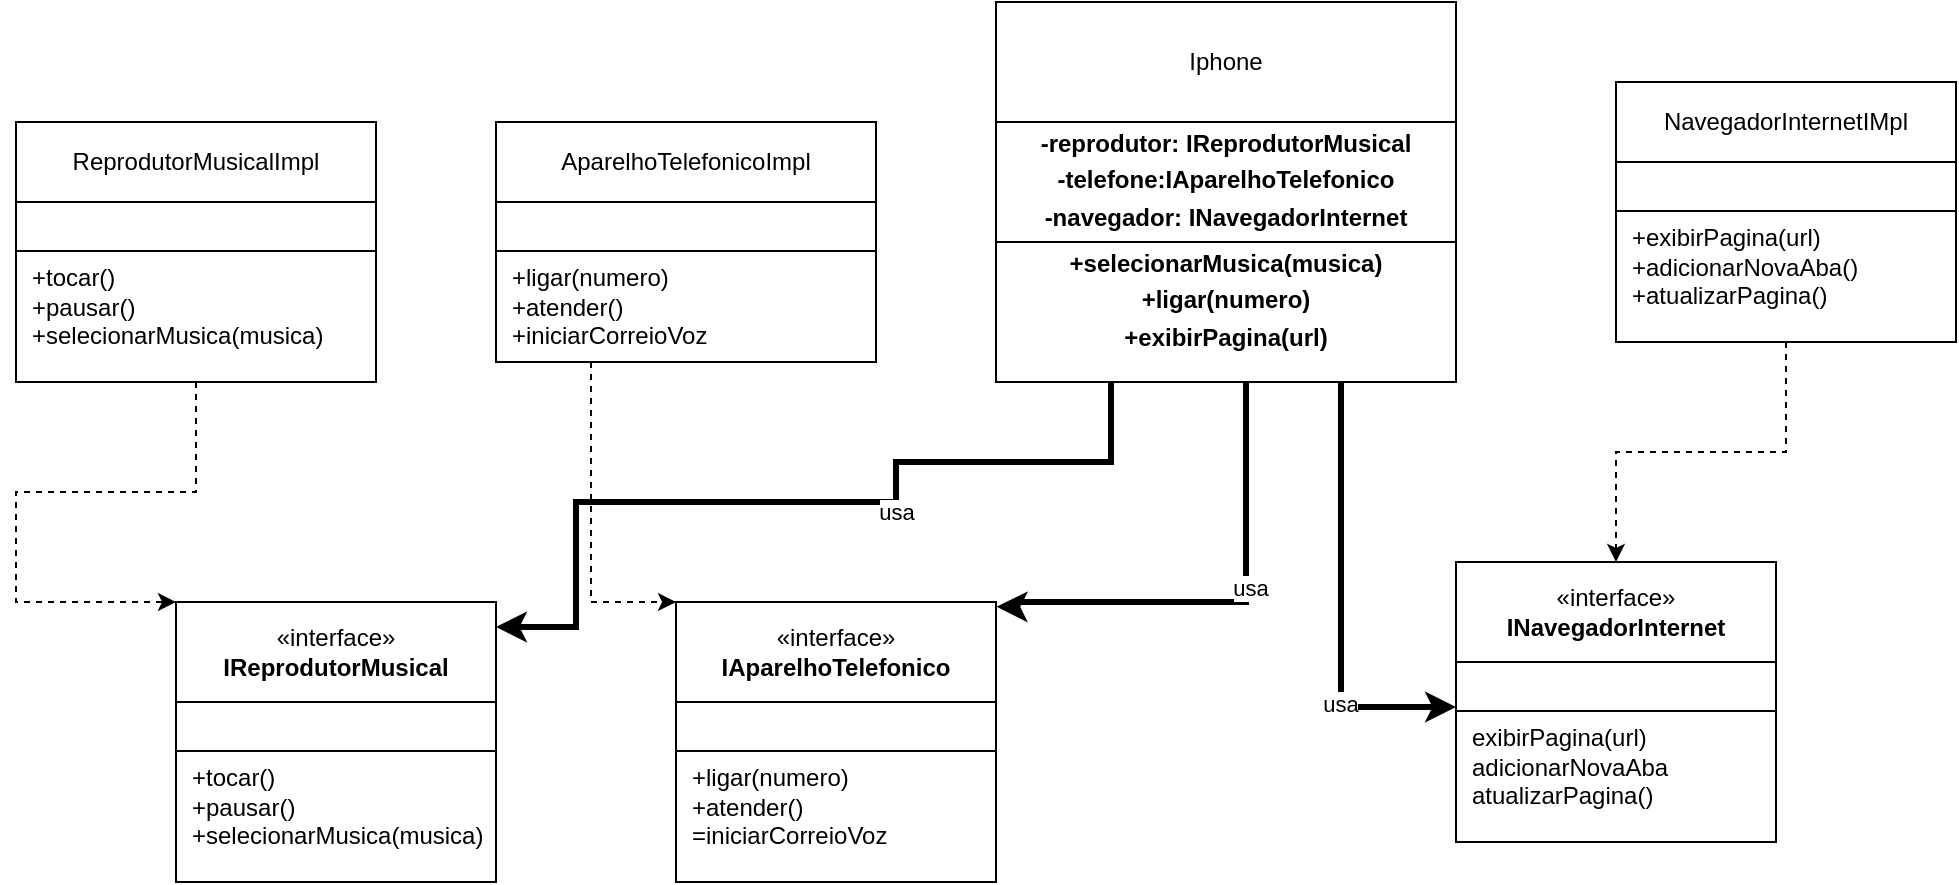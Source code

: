 <mxfile version="26.1.1">
  <diagram name="Página-1" id="nySIsJgFNYcrs0NSx1gd">
    <mxGraphModel dx="1880" dy="2998" grid="1" gridSize="10" guides="1" tooltips="1" connect="1" arrows="1" fold="1" page="1" pageScale="1" pageWidth="827" pageHeight="1169" math="0" shadow="0">
      <root>
        <mxCell id="0" />
        <mxCell id="1" parent="0" />
        <mxCell id="S7S1zx98gVq3suyJHp8u-1" value="ReprodutorMusicalImpl" style="html=1;whiteSpace=wrap;" vertex="1" parent="1">
          <mxGeometry x="-160" y="-80" width="180" height="40" as="geometry" />
        </mxCell>
        <mxCell id="S7S1zx98gVq3suyJHp8u-3" value="AparelhoTelefonicoImpl" style="html=1;whiteSpace=wrap;" vertex="1" parent="1">
          <mxGeometry x="80" y="-80" width="190" height="40" as="geometry" />
        </mxCell>
        <mxCell id="S7S1zx98gVq3suyJHp8u-4" value="NavegadorInternetIMpl" style="html=1;whiteSpace=wrap;" vertex="1" parent="1">
          <mxGeometry x="640" y="-100" width="170" height="40" as="geometry" />
        </mxCell>
        <mxCell id="S7S1zx98gVq3suyJHp8u-5" value="Iphone" style="html=1;whiteSpace=wrap;" vertex="1" parent="1">
          <mxGeometry x="330" y="-140" width="230" height="60" as="geometry" />
        </mxCell>
        <mxCell id="S7S1zx98gVq3suyJHp8u-37" style="edgeStyle=orthogonalEdgeStyle;rounded=0;orthogonalLoop=1;jettySize=auto;html=1;exitX=0.25;exitY=1;exitDx=0;exitDy=0;entryX=0;entryY=0;entryDx=0;entryDy=0;dashed=1;" edge="1" parent="1" source="S7S1zx98gVq3suyJHp8u-10" target="S7S1zx98gVq3suyJHp8u-28">
          <mxGeometry relative="1" as="geometry">
            <Array as="points">
              <mxPoint x="128" y="160" />
            </Array>
          </mxGeometry>
        </mxCell>
        <mxCell id="S7S1zx98gVq3suyJHp8u-10" value="&lt;p style=&quot;margin:0px;margin-top:4px;text-align:center;text-decoration:underline;&quot;&gt;&lt;br&gt;&lt;/p&gt;&lt;hr size=&quot;1&quot; style=&quot;border-style:solid;&quot;&gt;&lt;p style=&quot;margin:0px;margin-left:8px;&quot;&gt;+ligar(numero)&lt;br&gt;+atender()&lt;br&gt;+iniciarCorreioVoz&lt;/p&gt;" style="verticalAlign=top;align=left;overflow=fill;html=1;whiteSpace=wrap;" vertex="1" parent="1">
          <mxGeometry x="80" y="-40" width="190" height="80" as="geometry" />
        </mxCell>
        <mxCell id="S7S1zx98gVq3suyJHp8u-36" style="edgeStyle=orthogonalEdgeStyle;rounded=0;orthogonalLoop=1;jettySize=auto;html=1;exitX=0.5;exitY=1;exitDx=0;exitDy=0;entryX=0;entryY=0;entryDx=0;entryDy=0;elbow=vertical;dashed=1;" edge="1" parent="1" source="S7S1zx98gVq3suyJHp8u-15" target="S7S1zx98gVq3suyJHp8u-21">
          <mxGeometry relative="1" as="geometry">
            <Array as="points">
              <mxPoint x="-70" y="105" />
              <mxPoint x="-160" y="105" />
              <mxPoint x="-160" y="160" />
            </Array>
          </mxGeometry>
        </mxCell>
        <mxCell id="S7S1zx98gVq3suyJHp8u-15" value="&lt;p style=&quot;margin:0px;margin-top:4px;text-align:center;text-decoration:underline;&quot;&gt;&lt;br&gt;&lt;/p&gt;&lt;hr size=&quot;1&quot; style=&quot;border-style:solid;&quot;&gt;&lt;p style=&quot;margin:0px;margin-left:8px;&quot;&gt;+tocar()&lt;/p&gt;&lt;p style=&quot;margin:0px;margin-left:8px;&quot;&gt;+pausar()&lt;br&gt;+selecionarMusica(musica)&lt;/p&gt;" style="verticalAlign=top;align=left;overflow=fill;html=1;whiteSpace=wrap;" vertex="1" parent="1">
          <mxGeometry x="-160" y="-40" width="180" height="90" as="geometry" />
        </mxCell>
        <mxCell id="S7S1zx98gVq3suyJHp8u-38" style="edgeStyle=orthogonalEdgeStyle;rounded=0;orthogonalLoop=1;jettySize=auto;html=1;exitX=0.5;exitY=1;exitDx=0;exitDy=0;entryX=0.5;entryY=0;entryDx=0;entryDy=0;dashed=1;" edge="1" parent="1" source="S7S1zx98gVq3suyJHp8u-20" target="S7S1zx98gVq3suyJHp8u-30">
          <mxGeometry relative="1" as="geometry" />
        </mxCell>
        <mxCell id="S7S1zx98gVq3suyJHp8u-20" value="&lt;p style=&quot;margin:0px;margin-top:4px;text-align:center;text-decoration:underline;&quot;&gt;&lt;br&gt;&lt;/p&gt;&lt;hr size=&quot;1&quot; style=&quot;border-style:solid;&quot;&gt;&lt;p style=&quot;margin:0px;margin-left:8px;&quot;&gt;+exibirPagina(url)&lt;/p&gt;&lt;p style=&quot;margin:0px;margin-left:8px;&quot;&gt;+adicionarNovaAba()&lt;br&gt;+atualizarPagina()&lt;/p&gt;" style="verticalAlign=top;align=left;overflow=fill;html=1;whiteSpace=wrap;" vertex="1" parent="1">
          <mxGeometry x="640" y="-60" width="170" height="90" as="geometry" />
        </mxCell>
        <mxCell id="S7S1zx98gVq3suyJHp8u-21" value="«interface»&lt;br&gt;&lt;b&gt;IReprodutorMusical&lt;/b&gt;" style="html=1;whiteSpace=wrap;" vertex="1" parent="1">
          <mxGeometry x="-80" y="160" width="160" height="50" as="geometry" />
        </mxCell>
        <mxCell id="S7S1zx98gVq3suyJHp8u-26" value="&lt;p style=&quot;margin:0px;margin-top:4px;text-align:center;text-decoration:underline;&quot;&gt;&lt;br&gt;&lt;/p&gt;&lt;hr size=&quot;1&quot; style=&quot;border-style:solid;&quot;&gt;&lt;p style=&quot;margin:0px;margin-left:8px;&quot;&gt;+tocar()&lt;/p&gt;&lt;p style=&quot;margin:0px;margin-left:8px;&quot;&gt;+pausar()&lt;/p&gt;&lt;p style=&quot;margin:0px;margin-left:8px;&quot;&gt;+selecionarMusica(musica)&lt;/p&gt;" style="verticalAlign=top;align=left;overflow=fill;html=1;whiteSpace=wrap;" vertex="1" parent="1">
          <mxGeometry x="-80" y="210" width="160" height="90" as="geometry" />
        </mxCell>
        <mxCell id="S7S1zx98gVq3suyJHp8u-28" value="«interface»&lt;br&gt;&lt;b&gt;IAparelhoTelefonico&lt;/b&gt;" style="html=1;whiteSpace=wrap;" vertex="1" parent="1">
          <mxGeometry x="170" y="160" width="160" height="50" as="geometry" />
        </mxCell>
        <mxCell id="S7S1zx98gVq3suyJHp8u-29" value="&lt;p style=&quot;margin:0px;margin-top:4px;text-align:center;text-decoration:underline;&quot;&gt;&lt;br&gt;&lt;/p&gt;&lt;hr size=&quot;1&quot; style=&quot;border-style:solid;&quot;&gt;&lt;p style=&quot;margin:0px;margin-left:8px;&quot;&gt;+ligar(numero)&lt;/p&gt;&lt;p style=&quot;margin:0px;margin-left:8px;&quot;&gt;+atender()&lt;/p&gt;&lt;p style=&quot;margin:0px;margin-left:8px;&quot;&gt;=iniciarCorreioVoz&lt;/p&gt;" style="verticalAlign=top;align=left;overflow=fill;html=1;whiteSpace=wrap;" vertex="1" parent="1">
          <mxGeometry x="170" y="210" width="160" height="90" as="geometry" />
        </mxCell>
        <mxCell id="S7S1zx98gVq3suyJHp8u-30" value="«interface»&lt;br&gt;&lt;b&gt;INavegadorInternet&lt;/b&gt;" style="html=1;whiteSpace=wrap;" vertex="1" parent="1">
          <mxGeometry x="560" y="140" width="160" height="50" as="geometry" />
        </mxCell>
        <mxCell id="S7S1zx98gVq3suyJHp8u-31" value="&lt;p style=&quot;margin:0px;margin-top:4px;text-align:center;text-decoration:underline;&quot;&gt;&lt;br&gt;&lt;/p&gt;&lt;hr size=&quot;1&quot; style=&quot;border-style:solid;&quot;&gt;&lt;p style=&quot;margin:0px;margin-left:8px;&quot;&gt;exibirPagina(url)&lt;/p&gt;&lt;p style=&quot;margin:0px;margin-left:8px;&quot;&gt;adicionarNovaAba&lt;/p&gt;&lt;p style=&quot;margin:0px;margin-left:8px;&quot;&gt;atualizarPagina()&lt;/p&gt;" style="verticalAlign=top;align=left;overflow=fill;html=1;whiteSpace=wrap;" vertex="1" parent="1">
          <mxGeometry x="560" y="190" width="160" height="90" as="geometry" />
        </mxCell>
        <mxCell id="S7S1zx98gVq3suyJHp8u-34" value="&lt;p style=&quot;margin:0px;margin-top:4px;text-align:center;&quot;&gt;&lt;b&gt;-reprodutor: IReprodutorMusical&lt;/b&gt;&lt;/p&gt;&lt;p style=&quot;margin:0px;margin-top:4px;text-align:center;&quot;&gt;&lt;b&gt;-telefone:IAparelhoTelefonico&lt;/b&gt;&lt;/p&gt;&lt;p style=&quot;margin:0px;margin-top:4px;text-align:center;&quot;&gt;&lt;b&gt;-navegador: INavegadorInternet&lt;/b&gt;&lt;/p&gt;" style="verticalAlign=top;align=left;overflow=fill;html=1;whiteSpace=wrap;" vertex="1" parent="1">
          <mxGeometry x="330" y="-80" width="230" height="60" as="geometry" />
        </mxCell>
        <mxCell id="S7S1zx98gVq3suyJHp8u-39" style="edgeStyle=orthogonalEdgeStyle;rounded=0;orthogonalLoop=1;jettySize=auto;html=1;exitX=0.5;exitY=1;exitDx=0;exitDy=0;entryX=1.002;entryY=0.047;entryDx=0;entryDy=0;entryPerimeter=0;strokeWidth=3;" edge="1" parent="1" target="S7S1zx98gVq3suyJHp8u-28">
          <mxGeometry relative="1" as="geometry">
            <mxPoint x="455" y="10" as="sourcePoint" />
            <mxPoint x="340" y="170" as="targetPoint" />
            <Array as="points">
              <mxPoint x="455" y="160" />
              <mxPoint x="340" y="160" />
              <mxPoint x="340" y="162" />
            </Array>
          </mxGeometry>
        </mxCell>
        <mxCell id="S7S1zx98gVq3suyJHp8u-40" value="usa" style="edgeLabel;html=1;align=center;verticalAlign=middle;resizable=0;points=[];" vertex="1" connectable="0" parent="S7S1zx98gVq3suyJHp8u-39">
          <mxGeometry x="0.032" y="2" relative="1" as="geometry">
            <mxPoint as="offset" />
          </mxGeometry>
        </mxCell>
        <mxCell id="S7S1zx98gVq3suyJHp8u-41" style="edgeStyle=orthogonalEdgeStyle;rounded=0;orthogonalLoop=1;jettySize=auto;html=1;exitX=0.25;exitY=1;exitDx=0;exitDy=0;entryX=1;entryY=0.25;entryDx=0;entryDy=0;strokeWidth=3;" edge="1" parent="1" source="S7S1zx98gVq3suyJHp8u-35" target="S7S1zx98gVq3suyJHp8u-21">
          <mxGeometry relative="1" as="geometry">
            <Array as="points">
              <mxPoint x="388" y="90" />
              <mxPoint x="280" y="90" />
              <mxPoint x="280" y="110" />
              <mxPoint x="120" y="110" />
              <mxPoint x="120" y="173" />
            </Array>
          </mxGeometry>
        </mxCell>
        <mxCell id="S7S1zx98gVq3suyJHp8u-44" value="usa" style="edgeLabel;html=1;align=center;verticalAlign=middle;resizable=0;points=[];" vertex="1" connectable="0" parent="S7S1zx98gVq3suyJHp8u-41">
          <mxGeometry x="-0.221" y="5" relative="1" as="geometry">
            <mxPoint as="offset" />
          </mxGeometry>
        </mxCell>
        <mxCell id="S7S1zx98gVq3suyJHp8u-42" style="edgeStyle=orthogonalEdgeStyle;rounded=0;orthogonalLoop=1;jettySize=auto;html=1;exitX=0.75;exitY=1;exitDx=0;exitDy=0;entryX=0;entryY=0.25;entryDx=0;entryDy=0;strokeWidth=3;" edge="1" parent="1" source="S7S1zx98gVq3suyJHp8u-35" target="S7S1zx98gVq3suyJHp8u-31">
          <mxGeometry relative="1" as="geometry" />
        </mxCell>
        <mxCell id="S7S1zx98gVq3suyJHp8u-43" value="usa" style="edgeLabel;html=1;align=center;verticalAlign=middle;resizable=0;points=[];" vertex="1" connectable="0" parent="S7S1zx98gVq3suyJHp8u-42">
          <mxGeometry x="0.465" y="-1" relative="1" as="geometry">
            <mxPoint as="offset" />
          </mxGeometry>
        </mxCell>
        <mxCell id="S7S1zx98gVq3suyJHp8u-35" value="&lt;p style=&quot;margin:0px;margin-top:4px;text-align:center;&quot;&gt;&lt;b&gt;+selecionarMusica(musica)&lt;/b&gt;&lt;/p&gt;&lt;p style=&quot;margin:0px;margin-top:4px;text-align:center;&quot;&gt;&lt;b&gt;+ligar(numero)&lt;/b&gt;&lt;/p&gt;&lt;p style=&quot;text-align: center; margin: 4px 0px 0px;&quot;&gt;&lt;b&gt;+exibirPagina(url)&lt;/b&gt;&lt;/p&gt;" style="verticalAlign=top;align=left;overflow=fill;html=1;whiteSpace=wrap;" vertex="1" parent="1">
          <mxGeometry x="330" y="-20" width="230" height="70" as="geometry" />
        </mxCell>
      </root>
    </mxGraphModel>
  </diagram>
</mxfile>
